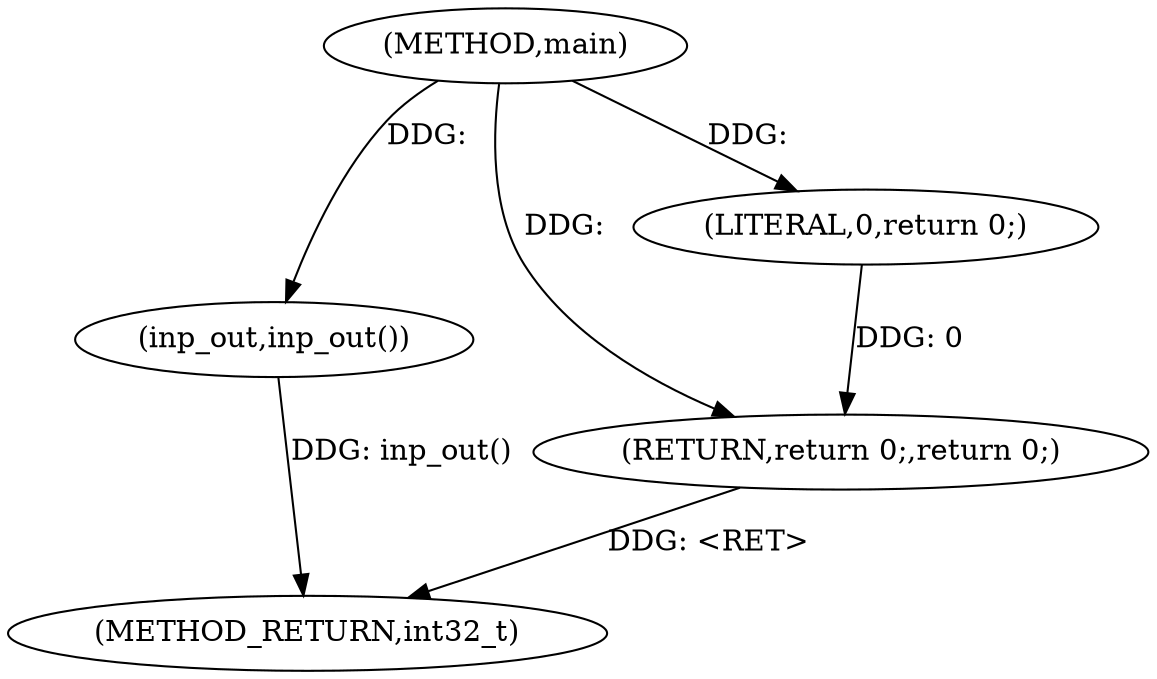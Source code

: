 digraph "main" {  
"1000356" [label = "(METHOD,main)" ]
"1000362" [label = "(METHOD_RETURN,int32_t)" ]
"1000358" [label = "(inp_out,inp_out())" ]
"1000360" [label = "(RETURN,return 0;,return 0;)" ]
"1000361" [label = "(LITERAL,0,return 0;)" ]
  "1000358" -> "1000362"  [ label = "DDG: inp_out()"] 
  "1000360" -> "1000362"  [ label = "DDG: <RET>"] 
  "1000356" -> "1000358"  [ label = "DDG: "] 
  "1000361" -> "1000360"  [ label = "DDG: 0"] 
  "1000356" -> "1000360"  [ label = "DDG: "] 
  "1000356" -> "1000361"  [ label = "DDG: "] 
}
